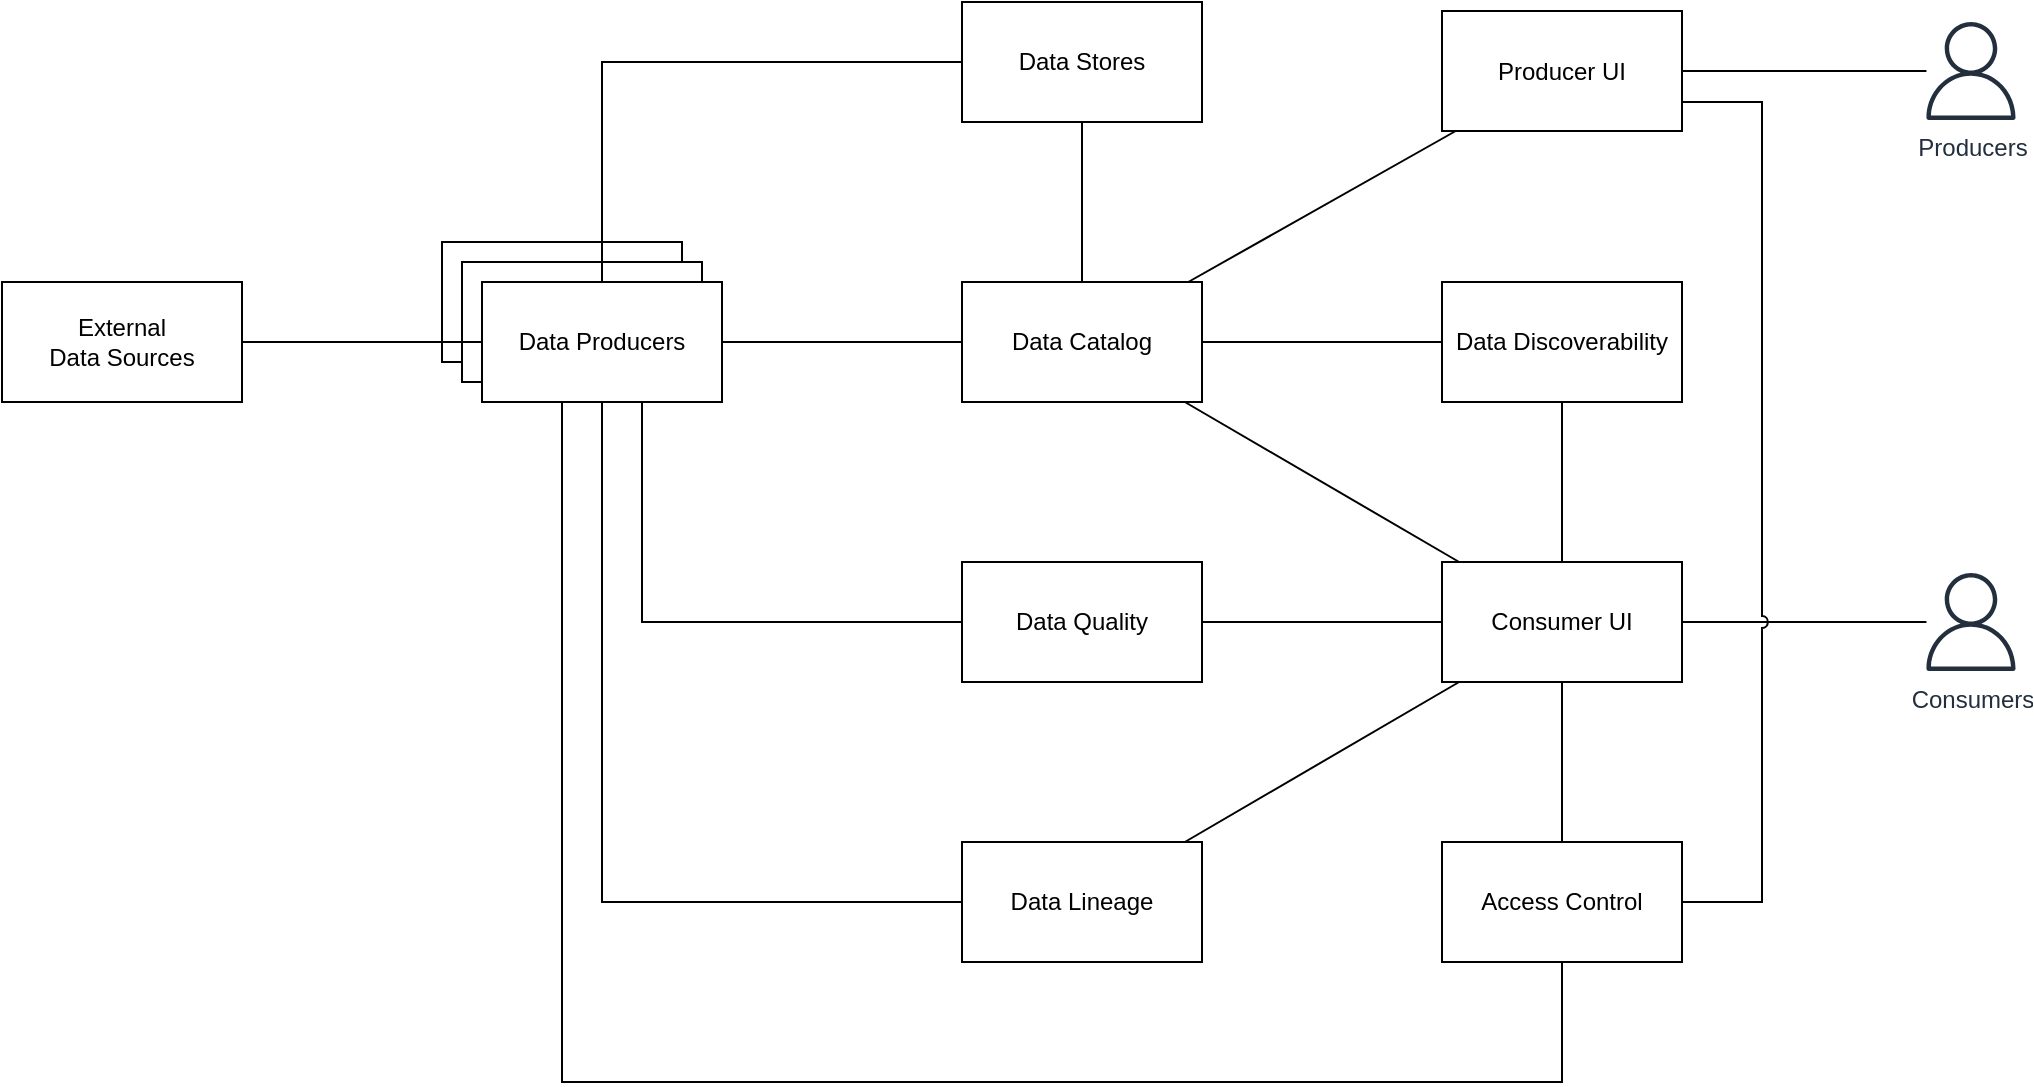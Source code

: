 <mxfile version="22.1.18" type="device" pages="4">
  <diagram name="conceptual" id="bdLx2JXkv08kS9B4quFy">
    <mxGraphModel dx="2744" dy="910" grid="1" gridSize="10" guides="1" tooltips="1" connect="1" arrows="1" fold="1" page="1" pageScale="1" pageWidth="1100" pageHeight="850" math="0" shadow="0">
      <root>
        <mxCell id="0" />
        <mxCell id="1" parent="0" />
        <mxCell id="5mEqQLxHZBrKdi8CqGOv-11" style="edgeStyle=orthogonalEdgeStyle;rounded=0;orthogonalLoop=1;jettySize=auto;html=1;endArrow=none;endFill=0;jumpStyle=arc;" parent="1" source="5mEqQLxHZBrKdi8CqGOv-1" target="5mEqQLxHZBrKdi8CqGOv-3" edge="1">
          <mxGeometry relative="1" as="geometry" />
        </mxCell>
        <mxCell id="5mEqQLxHZBrKdi8CqGOv-16" style="rounded=0;orthogonalLoop=1;jettySize=auto;html=1;endArrow=none;endFill=0;jumpStyle=arc;" parent="1" source="5mEqQLxHZBrKdi8CqGOv-1" target="5mEqQLxHZBrKdi8CqGOv-12" edge="1">
          <mxGeometry relative="1" as="geometry" />
        </mxCell>
        <mxCell id="5mEqQLxHZBrKdi8CqGOv-1" value="Data Catalog" style="rounded=0;whiteSpace=wrap;html=1;" parent="1" vertex="1">
          <mxGeometry x="280" y="160" width="120" height="60" as="geometry" />
        </mxCell>
        <mxCell id="5mEqQLxHZBrKdi8CqGOv-18" style="rounded=0;orthogonalLoop=1;jettySize=auto;html=1;endArrow=none;endFill=0;jumpStyle=arc;" parent="1" source="5mEqQLxHZBrKdi8CqGOv-2" target="5mEqQLxHZBrKdi8CqGOv-12" edge="1">
          <mxGeometry relative="1" as="geometry" />
        </mxCell>
        <mxCell id="5mEqQLxHZBrKdi8CqGOv-2" value="Data Lineage" style="rounded=0;whiteSpace=wrap;html=1;" parent="1" vertex="1">
          <mxGeometry x="280" y="440" width="120" height="60" as="geometry" />
        </mxCell>
        <mxCell id="5mEqQLxHZBrKdi8CqGOv-15" style="edgeStyle=orthogonalEdgeStyle;rounded=0;orthogonalLoop=1;jettySize=auto;html=1;endArrow=none;endFill=0;jumpStyle=arc;" parent="1" source="5mEqQLxHZBrKdi8CqGOv-3" target="5mEqQLxHZBrKdi8CqGOv-12" edge="1">
          <mxGeometry relative="1" as="geometry" />
        </mxCell>
        <mxCell id="5mEqQLxHZBrKdi8CqGOv-3" value="Data Discoverability" style="rounded=0;whiteSpace=wrap;html=1;" parent="1" vertex="1">
          <mxGeometry x="520" y="160" width="120" height="60" as="geometry" />
        </mxCell>
        <mxCell id="5mEqQLxHZBrKdi8CqGOv-5" style="edgeStyle=orthogonalEdgeStyle;rounded=0;orthogonalLoop=1;jettySize=auto;html=1;endArrow=none;endFill=0;jumpStyle=arc;" parent="1" source="5mEqQLxHZBrKdi8CqGOv-4" target="5mEqQLxHZBrKdi8CqGOv-1" edge="1">
          <mxGeometry relative="1" as="geometry" />
        </mxCell>
        <mxCell id="5mEqQLxHZBrKdi8CqGOv-4" value="Data Stores" style="rounded=0;whiteSpace=wrap;html=1;" parent="1" vertex="1">
          <mxGeometry x="280" y="20" width="120" height="60" as="geometry" />
        </mxCell>
        <mxCell id="5mEqQLxHZBrKdi8CqGOv-6" value="Data Producers" style="rounded=0;whiteSpace=wrap;html=1;" parent="1" vertex="1">
          <mxGeometry x="20" y="140" width="120" height="60" as="geometry" />
        </mxCell>
        <mxCell id="5mEqQLxHZBrKdi8CqGOv-7" value="Data Producers" style="rounded=0;whiteSpace=wrap;html=1;" parent="1" vertex="1">
          <mxGeometry x="30" y="150" width="120" height="60" as="geometry" />
        </mxCell>
        <mxCell id="5mEqQLxHZBrKdi8CqGOv-9" style="edgeStyle=orthogonalEdgeStyle;rounded=0;orthogonalLoop=1;jettySize=auto;html=1;endArrow=none;endFill=0;jumpStyle=arc;" parent="1" source="5mEqQLxHZBrKdi8CqGOv-8" target="5mEqQLxHZBrKdi8CqGOv-4" edge="1">
          <mxGeometry relative="1" as="geometry">
            <Array as="points">
              <mxPoint x="100" y="50" />
            </Array>
          </mxGeometry>
        </mxCell>
        <mxCell id="5mEqQLxHZBrKdi8CqGOv-10" style="edgeStyle=orthogonalEdgeStyle;rounded=0;orthogonalLoop=1;jettySize=auto;html=1;endArrow=none;endFill=0;jumpStyle=arc;" parent="1" target="5mEqQLxHZBrKdi8CqGOv-2" edge="1">
          <mxGeometry relative="1" as="geometry">
            <mxPoint x="100" y="220" as="sourcePoint" />
            <mxPoint x="290" y="470" as="targetPoint" />
            <Array as="points">
              <mxPoint x="100" y="470" />
            </Array>
          </mxGeometry>
        </mxCell>
        <mxCell id="5mEqQLxHZBrKdi8CqGOv-14" style="edgeStyle=orthogonalEdgeStyle;rounded=0;orthogonalLoop=1;jettySize=auto;html=1;endArrow=none;endFill=0;jumpStyle=arc;" parent="1" source="5mEqQLxHZBrKdi8CqGOv-8" target="5mEqQLxHZBrKdi8CqGOv-13" edge="1">
          <mxGeometry relative="1" as="geometry">
            <Array as="points">
              <mxPoint x="120" y="330" />
            </Array>
          </mxGeometry>
        </mxCell>
        <mxCell id="5mEqQLxHZBrKdi8CqGOv-21" style="edgeStyle=orthogonalEdgeStyle;rounded=0;orthogonalLoop=1;jettySize=auto;html=1;endArrow=none;endFill=0;jumpStyle=arc;" parent="1" source="5mEqQLxHZBrKdi8CqGOv-8" target="5mEqQLxHZBrKdi8CqGOv-1" edge="1">
          <mxGeometry relative="1" as="geometry" />
        </mxCell>
        <mxCell id="5mEqQLxHZBrKdi8CqGOv-26" style="edgeStyle=orthogonalEdgeStyle;rounded=0;orthogonalLoop=1;jettySize=auto;html=1;endArrow=none;endFill=0;jumpStyle=arc;" parent="1" source="5mEqQLxHZBrKdi8CqGOv-8" target="5mEqQLxHZBrKdi8CqGOv-24" edge="1">
          <mxGeometry relative="1" as="geometry">
            <Array as="points">
              <mxPoint x="80" y="560" />
              <mxPoint x="580" y="560" />
            </Array>
          </mxGeometry>
        </mxCell>
        <mxCell id="5mEqQLxHZBrKdi8CqGOv-8" value="Data Producers" style="rounded=0;whiteSpace=wrap;html=1;" parent="1" vertex="1">
          <mxGeometry x="40" y="160" width="120" height="60" as="geometry" />
        </mxCell>
        <mxCell id="5mEqQLxHZBrKdi8CqGOv-20" style="edgeStyle=orthogonalEdgeStyle;rounded=0;orthogonalLoop=1;jettySize=auto;html=1;endArrow=none;endFill=0;jumpStyle=arc;" parent="1" source="5mEqQLxHZBrKdi8CqGOv-12" target="5mEqQLxHZBrKdi8CqGOv-19" edge="1">
          <mxGeometry relative="1" as="geometry" />
        </mxCell>
        <mxCell id="5mEqQLxHZBrKdi8CqGOv-25" style="edgeStyle=orthogonalEdgeStyle;rounded=0;orthogonalLoop=1;jettySize=auto;html=1;endArrow=none;endFill=0;jumpStyle=arc;" parent="1" source="5mEqQLxHZBrKdi8CqGOv-12" target="5mEqQLxHZBrKdi8CqGOv-24" edge="1">
          <mxGeometry relative="1" as="geometry" />
        </mxCell>
        <mxCell id="5mEqQLxHZBrKdi8CqGOv-12" value="Consumer UI" style="rounded=0;whiteSpace=wrap;html=1;" parent="1" vertex="1">
          <mxGeometry x="520" y="300" width="120" height="60" as="geometry" />
        </mxCell>
        <mxCell id="5mEqQLxHZBrKdi8CqGOv-17" style="edgeStyle=orthogonalEdgeStyle;rounded=0;orthogonalLoop=1;jettySize=auto;html=1;endArrow=none;endFill=0;jumpStyle=arc;" parent="1" source="5mEqQLxHZBrKdi8CqGOv-13" target="5mEqQLxHZBrKdi8CqGOv-12" edge="1">
          <mxGeometry relative="1" as="geometry" />
        </mxCell>
        <mxCell id="5mEqQLxHZBrKdi8CqGOv-13" value="Data Quality" style="rounded=0;whiteSpace=wrap;html=1;" parent="1" vertex="1">
          <mxGeometry x="280" y="300" width="120" height="60" as="geometry" />
        </mxCell>
        <mxCell id="5mEqQLxHZBrKdi8CqGOv-19" value="Consumers" style="sketch=0;outlineConnect=0;fontColor=#232F3E;gradientColor=none;fillColor=#232F3D;strokeColor=none;dashed=0;verticalLabelPosition=bottom;verticalAlign=top;align=center;html=1;fontSize=12;fontStyle=0;aspect=fixed;pointerEvents=1;shape=mxgraph.aws4.user;" parent="1" vertex="1">
          <mxGeometry x="760" y="305.5" width="49" height="49" as="geometry" />
        </mxCell>
        <mxCell id="5mEqQLxHZBrKdi8CqGOv-23" style="edgeStyle=orthogonalEdgeStyle;rounded=0;orthogonalLoop=1;jettySize=auto;html=1;endArrow=none;endFill=0;jumpStyle=arc;" parent="1" source="5mEqQLxHZBrKdi8CqGOv-22" target="5mEqQLxHZBrKdi8CqGOv-8" edge="1">
          <mxGeometry relative="1" as="geometry" />
        </mxCell>
        <mxCell id="5mEqQLxHZBrKdi8CqGOv-22" value="External&lt;br&gt;Data Sources" style="rounded=0;whiteSpace=wrap;html=1;" parent="1" vertex="1">
          <mxGeometry x="-200" y="160" width="120" height="60" as="geometry" />
        </mxCell>
        <mxCell id="5mEqQLxHZBrKdi8CqGOv-24" value="Access Control" style="rounded=0;whiteSpace=wrap;html=1;" parent="1" vertex="1">
          <mxGeometry x="520" y="440" width="120" height="60" as="geometry" />
        </mxCell>
        <mxCell id="3aFgBXXJwkzfX0yqqTGz-4" style="edgeStyle=orthogonalEdgeStyle;rounded=0;orthogonalLoop=1;jettySize=auto;html=1;endArrow=none;endFill=0;jumpStyle=arc;" edge="1" parent="1" source="3aFgBXXJwkzfX0yqqTGz-1" target="3aFgBXXJwkzfX0yqqTGz-2">
          <mxGeometry relative="1" as="geometry" />
        </mxCell>
        <mxCell id="3aFgBXXJwkzfX0yqqTGz-5" style="rounded=0;orthogonalLoop=1;jettySize=auto;html=1;endArrow=none;endFill=0;jumpStyle=arc;" edge="1" parent="1" source="3aFgBXXJwkzfX0yqqTGz-1" target="5mEqQLxHZBrKdi8CqGOv-1">
          <mxGeometry relative="1" as="geometry" />
        </mxCell>
        <mxCell id="3aFgBXXJwkzfX0yqqTGz-6" style="edgeStyle=orthogonalEdgeStyle;rounded=0;orthogonalLoop=1;jettySize=auto;html=1;endArrow=none;endFill=0;jumpStyle=arc;" edge="1" parent="1" source="3aFgBXXJwkzfX0yqqTGz-1" target="5mEqQLxHZBrKdi8CqGOv-24">
          <mxGeometry relative="1" as="geometry">
            <Array as="points">
              <mxPoint x="680" y="70" />
              <mxPoint x="680" y="470" />
            </Array>
          </mxGeometry>
        </mxCell>
        <mxCell id="3aFgBXXJwkzfX0yqqTGz-1" value="Producer UI" style="rounded=0;whiteSpace=wrap;html=1;" vertex="1" parent="1">
          <mxGeometry x="520" y="24.5" width="120" height="60" as="geometry" />
        </mxCell>
        <mxCell id="3aFgBXXJwkzfX0yqqTGz-2" value="Producers" style="sketch=0;outlineConnect=0;fontColor=#232F3E;gradientColor=none;fillColor=#232F3D;strokeColor=none;dashed=0;verticalLabelPosition=bottom;verticalAlign=top;align=center;html=1;fontSize=12;fontStyle=0;aspect=fixed;pointerEvents=1;shape=mxgraph.aws4.user;" vertex="1" parent="1">
          <mxGeometry x="760" y="30" width="49" height="49" as="geometry" />
        </mxCell>
      </root>
    </mxGraphModel>
  </diagram>
  <diagram id="Dk6PBkD2Fl86uh45p-eW" name="producers">
    <mxGraphModel dx="3844" dy="1760" grid="1" gridSize="10" guides="1" tooltips="1" connect="1" arrows="1" fold="1" page="1" pageScale="1" pageWidth="1100" pageHeight="850" math="0" shadow="0">
      <root>
        <mxCell id="0" />
        <mxCell id="1" parent="0" />
        <mxCell id="JAz6FiytfdSlVg7nAps8-3" value="2.1. consume" style="edgeStyle=orthogonalEdgeStyle;rounded=0;orthogonalLoop=1;jettySize=auto;html=1;startArrow=classic;startFill=1;endArrow=none;endFill=0;" parent="1" source="JAz6FiytfdSlVg7nAps8-1" target="JAz6FiytfdSlVg7nAps8-2" edge="1">
          <mxGeometry x="-0.275" y="10" relative="1" as="geometry">
            <Array as="points">
              <mxPoint x="-850" y="-580" />
            </Array>
            <mxPoint as="offset" />
          </mxGeometry>
        </mxCell>
        <mxCell id="pPV7m6hTxjLwtLjUrxQA-2" value="1. obtain&lt;br&gt;credentials" style="edgeStyle=orthogonalEdgeStyle;rounded=0;orthogonalLoop=1;jettySize=auto;html=1;" parent="1" source="JAz6FiytfdSlVg7nAps8-1" target="pPV7m6hTxjLwtLjUrxQA-1" edge="1">
          <mxGeometry x="-0.047" y="20" relative="1" as="geometry">
            <mxPoint as="offset" />
            <Array as="points">
              <mxPoint x="-910" y="-680" />
            </Array>
          </mxGeometry>
        </mxCell>
        <mxCell id="pPV7m6hTxjLwtLjUrxQA-6" value="4. update" style="edgeStyle=orthogonalEdgeStyle;rounded=0;orthogonalLoop=1;jettySize=auto;html=1;" parent="1" source="JAz6FiytfdSlVg7nAps8-1" target="pPV7m6hTxjLwtLjUrxQA-5" edge="1">
          <mxGeometry x="-0.648" y="10" relative="1" as="geometry">
            <Array as="points" />
            <mxPoint as="offset" />
          </mxGeometry>
        </mxCell>
        <mxCell id="pPV7m6hTxjLwtLjUrxQA-8" value="5. publish" style="edgeStyle=orthogonalEdgeStyle;rounded=0;orthogonalLoop=1;jettySize=auto;html=1;" parent="1" source="JAz6FiytfdSlVg7nAps8-1" target="pPV7m6hTxjLwtLjUrxQA-7" edge="1">
          <mxGeometry x="-0.281" y="10" relative="1" as="geometry">
            <Array as="points">
              <mxPoint x="-870" y="-370" />
            </Array>
            <mxPoint as="offset" />
          </mxGeometry>
        </mxCell>
        <mxCell id="pPV7m6hTxjLwtLjUrxQA-10" value="6. publish" style="edgeStyle=orthogonalEdgeStyle;rounded=0;orthogonalLoop=1;jettySize=auto;html=1;" parent="1" source="JAz6FiytfdSlVg7nAps8-1" target="pPV7m6hTxjLwtLjUrxQA-9" edge="1">
          <mxGeometry x="-0.023" y="20" relative="1" as="geometry">
            <Array as="points">
              <mxPoint x="-890" y="-280" />
            </Array>
            <mxPoint as="offset" />
          </mxGeometry>
        </mxCell>
        <mxCell id="JAz6FiytfdSlVg7nAps8-1" value="Data Products" style="sketch=0;points=[[0,0,0],[0.25,0,0],[0.5,0,0],[0.75,0,0],[1,0,0],[0,1,0],[0.25,1,0],[0.5,1,0],[0.75,1,0],[1,1,0],[0,0.25,0],[0,0.5,0],[0,0.75,0],[1,0.25,0],[1,0.5,0],[1,0.75,0]];gradientDirection=north;outlineConnect=0;fontColor=#232F3E;gradientColor=none;fillColor=#1E262E;strokeColor=#ffffff;dashed=0;verticalLabelPosition=bottom;verticalAlign=top;align=center;html=1;fontSize=12;fontStyle=0;aspect=fixed;shape=mxgraph.aws4.resourceIcon;resIcon=mxgraph.aws4.general;" parent="1" vertex="1">
          <mxGeometry x="-920" y="-519" width="78" height="78" as="geometry" />
        </mxCell>
        <mxCell id="JAz6FiytfdSlVg7nAps8-5" value="3. produce" style="edgeStyle=orthogonalEdgeStyle;rounded=0;orthogonalLoop=1;jettySize=auto;html=1;startArrow=classic;startFill=1;endArrow=none;endFill=0;" parent="1" source="JAz6FiytfdSlVg7nAps8-2" target="JAz6FiytfdSlVg7nAps8-1" edge="1">
          <mxGeometry x="0.352" y="-10" relative="1" as="geometry">
            <Array as="points">
              <mxPoint x="-881" y="-600" />
            </Array>
            <mxPoint as="offset" />
          </mxGeometry>
        </mxCell>
        <mxCell id="JAz6FiytfdSlVg7nAps8-2" value="&amp;nbsp;Data Stores" style="fillColor=none;strokeColor=#5A6C86;dashed=1;verticalAlign=top;fontStyle=0;fontColor=#5A6C86;whiteSpace=wrap;html=1;align=left;" parent="1" vertex="1">
          <mxGeometry x="-660" y="-610" width="100" height="60" as="geometry" />
        </mxCell>
        <mxCell id="pPV7m6hTxjLwtLjUrxQA-1" value="&amp;nbsp;Access Control&amp;nbsp;" style="fillColor=none;strokeColor=#5A6C86;dashed=1;verticalAlign=top;fontStyle=0;fontColor=#5A6C86;whiteSpace=wrap;html=1;align=left;" parent="1" vertex="1">
          <mxGeometry x="-660" y="-710" width="100" height="60" as="geometry" />
        </mxCell>
        <mxCell id="pPV7m6hTxjLwtLjUrxQA-4" value="2.2. consume" style="edgeStyle=orthogonalEdgeStyle;rounded=0;orthogonalLoop=1;jettySize=auto;html=1;" parent="1" source="pPV7m6hTxjLwtLjUrxQA-3" target="JAz6FiytfdSlVg7nAps8-1" edge="1">
          <mxGeometry x="0.5" y="10" relative="1" as="geometry">
            <Array as="points">
              <mxPoint x="-1030" y="-480" />
              <mxPoint x="-1030" y="-480" />
            </Array>
            <mxPoint as="offset" />
          </mxGeometry>
        </mxCell>
        <mxCell id="pPV7m6hTxjLwtLjUrxQA-3" value="&amp;nbsp;External Data Sources" style="fillColor=none;strokeColor=#5A6C86;dashed=1;verticalAlign=top;fontStyle=0;fontColor=#5A6C86;whiteSpace=wrap;html=1;align=left;" parent="1" vertex="1">
          <mxGeometry x="-1180" y="-512.5" width="100" height="65" as="geometry" />
        </mxCell>
        <mxCell id="pPV7m6hTxjLwtLjUrxQA-5" value="&amp;nbsp;Data Catalog" style="fillColor=none;strokeColor=#5A6C86;dashed=1;verticalAlign=top;fontStyle=0;fontColor=#5A6C86;whiteSpace=wrap;html=1;align=left;" parent="1" vertex="1">
          <mxGeometry x="-660" y="-510" width="100" height="60" as="geometry" />
        </mxCell>
        <mxCell id="pPV7m6hTxjLwtLjUrxQA-7" value="&amp;nbsp;Data Quality" style="fillColor=none;strokeColor=#5A6C86;dashed=1;verticalAlign=top;fontStyle=0;fontColor=#5A6C86;whiteSpace=wrap;html=1;align=left;" parent="1" vertex="1">
          <mxGeometry x="-660" y="-405" width="100" height="60" as="geometry" />
        </mxCell>
        <mxCell id="pPV7m6hTxjLwtLjUrxQA-9" value="&amp;nbsp;Data Lineage" style="fillColor=none;strokeColor=#5A6C86;dashed=1;verticalAlign=top;fontStyle=0;fontColor=#5A6C86;whiteSpace=wrap;html=1;align=left;" parent="1" vertex="1">
          <mxGeometry x="-660" y="-310" width="100" height="60" as="geometry" />
        </mxCell>
        <mxCell id="6h8oD09IH9JjqXDH5Ktd-1" value="Data Producer AWS Account" style="points=[[0,0],[0.25,0],[0.5,0],[0.75,0],[1,0],[1,0.25],[1,0.5],[1,0.75],[1,1],[0.75,1],[0.5,1],[0.25,1],[0,1],[0,0.75],[0,0.5],[0,0.25]];outlineConnect=0;gradientColor=none;html=1;whiteSpace=wrap;fontSize=12;fontStyle=0;container=1;pointerEvents=0;collapsible=0;recursiveResize=0;shape=mxgraph.aws4.group;grIcon=mxgraph.aws4.group_aws_cloud_alt;strokeColor=#232F3E;fillColor=none;verticalAlign=top;align=left;spacingLeft=30;fontColor=#232F3E;dashed=0;" vertex="1" parent="1">
          <mxGeometry x="-990" y="-770" width="210" height="570" as="geometry" />
        </mxCell>
        <mxCell id="6h8oD09IH9JjqXDH5Ktd-2" value="SDF AWS Account" style="points=[[0,0],[0.25,0],[0.5,0],[0.75,0],[1,0],[1,0.25],[1,0.5],[1,0.75],[1,1],[0.75,1],[0.5,1],[0.25,1],[0,1],[0,0.75],[0,0.5],[0,0.25]];outlineConnect=0;gradientColor=none;html=1;whiteSpace=wrap;fontSize=12;fontStyle=0;container=1;pointerEvents=0;collapsible=0;recursiveResize=0;shape=mxgraph.aws4.group;grIcon=mxgraph.aws4.group_aws_cloud_alt;strokeColor=#232F3E;fillColor=none;verticalAlign=top;align=left;spacingLeft=30;fontColor=#232F3E;dashed=0;" vertex="1" parent="1">
          <mxGeometry x="-715" y="-770" width="210" height="570" as="geometry" />
        </mxCell>
        <mxCell id="6h8oD09IH9JjqXDH5Ktd-3" style="edgeStyle=orthogonalEdgeStyle;rounded=0;orthogonalLoop=1;jettySize=auto;html=1;exitX=0.5;exitY=1;exitDx=0;exitDy=0;" edge="1" parent="1" source="6h8oD09IH9JjqXDH5Ktd-2" target="6h8oD09IH9JjqXDH5Ktd-2">
          <mxGeometry relative="1" as="geometry" />
        </mxCell>
      </root>
    </mxGraphModel>
  </diagram>
  <diagram id="7YnhRJKG2H5OpXjdk3Y2" name="data stores">
    <mxGraphModel dx="2744" dy="1760" grid="1" gridSize="10" guides="1" tooltips="1" connect="1" arrows="1" fold="1" page="1" pageScale="1" pageWidth="1100" pageHeight="850" math="0" shadow="0">
      <root>
        <mxCell id="0" />
        <mxCell id="1" parent="0" />
        <mxCell id="sV8y1FDS-mPD8P-ySjWG-1" value="&amp;nbsp;Data Producers" style="fillColor=none;strokeColor=#5A6C86;dashed=1;verticalAlign=top;fontStyle=0;fontColor=#5A6C86;whiteSpace=wrap;html=1;align=left;" parent="1" vertex="1">
          <mxGeometry x="-1040" y="-590" width="100" height="90" as="geometry" />
        </mxCell>
        <mxCell id="DXaMgDG0W9RpTqXQcrhz-8" value="1.1. consume" style="edgeStyle=orthogonalEdgeStyle;rounded=0;orthogonalLoop=1;jettySize=auto;html=1;startArrow=classic;startFill=1;endArrow=none;endFill=0;entryX=-0.005;entryY=0.32;entryDx=0;entryDy=0;entryPerimeter=0;" parent="1" source="sV8y1FDS-mPD8P-ySjWG-1" target="MRL73KfLJPaS2MSkDeHP-2" edge="1">
          <mxGeometry x="0.125" y="10" relative="1" as="geometry">
            <mxPoint x="-962" y="-560" as="sourcePoint" />
            <Array as="points">
              <mxPoint x="-850" y="-559" />
              <mxPoint x="-850" y="-559" />
            </Array>
            <mxPoint as="offset" />
            <mxPoint x="-780" y="-560" as="targetPoint" />
          </mxGeometry>
        </mxCell>
        <mxCell id="DXaMgDG0W9RpTqXQcrhz-9" value="1.2. produce" style="edgeStyle=orthogonalEdgeStyle;rounded=0;orthogonalLoop=1;jettySize=auto;html=1;entryX=0;entryY=0.365;entryDx=0;entryDy=0;entryPerimeter=0;" parent="1" source="sV8y1FDS-mPD8P-ySjWG-1" target="MRL73KfLJPaS2MSkDeHP-2" edge="1">
          <mxGeometry x="0.125" y="10" relative="1" as="geometry">
            <mxPoint x="-962" y="-540" as="sourcePoint" />
            <mxPoint x="-780" y="-530" as="targetPoint" />
            <Array as="points">
              <mxPoint x="-860" y="-530" />
            </Array>
            <mxPoint as="offset" />
          </mxGeometry>
        </mxCell>
        <mxCell id="DXaMgDG0W9RpTqXQcrhz-17" value="2. completion events" style="edgeStyle=orthogonalEdgeStyle;rounded=0;orthogonalLoop=1;jettySize=auto;html=1;exitX=0.406;exitY=0.005;exitDx=0;exitDy=0;exitPerimeter=0;" parent="1" source="sV8y1FDS-mPD8P-ySjWG-1" edge="1">
          <mxGeometry x="-0.927" relative="1" as="geometry">
            <mxPoint x="-1001" y="-589" as="sourcePoint" />
            <Array as="points">
              <mxPoint x="-999" y="-669" />
              <mxPoint x="-1000" y="-800" />
              <mxPoint x="-481" y="-800" />
            </Array>
            <mxPoint as="offset" />
            <mxPoint x="-481" y="-680" as="targetPoint" />
          </mxGeometry>
        </mxCell>
        <mxCell id="WfhExmalz7Y9LGKOJ5S1-1" value="Data Producer AWS Account" style="points=[[0,0],[0.25,0],[0.5,0],[0.75,0],[1,0],[1,0.25],[1,0.5],[1,0.75],[1,1],[0.75,1],[0.5,1],[0.25,1],[0,1],[0,0.75],[0,0.5],[0,0.25]];outlineConnect=0;gradientColor=none;html=1;whiteSpace=wrap;fontSize=12;fontStyle=0;container=1;pointerEvents=0;collapsible=0;recursiveResize=0;shape=mxgraph.aws4.group;grIcon=mxgraph.aws4.group_aws_cloud_alt;strokeColor=#232F3E;fillColor=none;verticalAlign=top;align=left;spacingLeft=30;fontColor=#232F3E;dashed=0;" vertex="1" parent="1">
          <mxGeometry x="-1080" y="-850" width="210" height="770" as="geometry" />
        </mxCell>
        <mxCell id="MRL73KfLJPaS2MSkDeHP-1" value="SDF AWS Account" style="points=[[0,0],[0.25,0],[0.5,0],[0.75,0],[1,0],[1,0.25],[1,0.5],[1,0.75],[1,1],[0.75,1],[0.5,1],[0.25,1],[0,1],[0,0.75],[0,0.5],[0,0.25]];outlineConnect=0;gradientColor=none;html=1;whiteSpace=wrap;fontSize=12;fontStyle=0;container=1;pointerEvents=0;collapsible=0;recursiveResize=0;shape=mxgraph.aws4.group;grIcon=mxgraph.aws4.group_aws_cloud_alt;strokeColor=#232F3E;fillColor=none;verticalAlign=top;align=left;spacingLeft=30;fontColor=#232F3E;dashed=0;" vertex="1" parent="1">
          <mxGeometry x="-790" y="-850" width="400" height="770" as="geometry" />
        </mxCell>
        <mxCell id="MRL73KfLJPaS2MSkDeHP-2" value="&amp;nbsp;Data Stores" style="fillColor=none;strokeColor=#5A6C86;dashed=1;verticalAlign=top;fontStyle=0;fontColor=#5A6C86;whiteSpace=wrap;html=1;align=left;" vertex="1" parent="MRL73KfLJPaS2MSkDeHP-1">
          <mxGeometry x="46" y="80" width="160" height="660" as="geometry" />
        </mxCell>
        <mxCell id="WfhExmalz7Y9LGKOJ5S1-4" value="Amazon&lt;br&gt;Redshift" style="sketch=0;points=[[0,0,0],[0.25,0,0],[0.5,0,0],[0.75,0,0],[1,0,0],[0,1,0],[0.25,1,0],[0.5,1,0],[0.75,1,0],[1,1,0],[0,0.25,0],[0,0.5,0],[0,0.75,0],[1,0.25,0],[1,0.5,0],[1,0.75,0]];outlineConnect=0;fontColor=#232F3E;fillColor=#8C4FFF;strokeColor=#ffffff;dashed=0;verticalLabelPosition=bottom;verticalAlign=top;align=center;html=1;fontSize=12;fontStyle=0;aspect=fixed;shape=mxgraph.aws4.resourceIcon;resIcon=mxgraph.aws4.redshift;" vertex="1" parent="MRL73KfLJPaS2MSkDeHP-1">
          <mxGeometry x="87" y="310" width="78" height="78" as="geometry" />
        </mxCell>
        <mxCell id="WfhExmalz7Y9LGKOJ5S1-5" value="Amazon&lt;br&gt;RDS" style="sketch=0;points=[[0,0,0],[0.25,0,0],[0.5,0,0],[0.75,0,0],[1,0,0],[0,1,0],[0.25,1,0],[0.5,1,0],[0.75,1,0],[1,1,0],[0,0.25,0],[0,0.5,0],[0,0.75,0],[1,0.25,0],[1,0.5,0],[1,0.75,0]];outlineConnect=0;fontColor=#232F3E;fillColor=#C925D1;strokeColor=#ffffff;dashed=0;verticalLabelPosition=bottom;verticalAlign=top;align=center;html=1;fontSize=12;fontStyle=0;aspect=fixed;shape=mxgraph.aws4.resourceIcon;resIcon=mxgraph.aws4.rds;" vertex="1" parent="MRL73KfLJPaS2MSkDeHP-1">
          <mxGeometry x="87" y="450" width="78" height="78" as="geometry" />
        </mxCell>
        <mxCell id="WfhExmalz7Y9LGKOJ5S1-6" value="Amazon&lt;br&gt;DynamoDb" style="sketch=0;points=[[0,0,0],[0.25,0,0],[0.5,0,0],[0.75,0,0],[1,0,0],[0,1,0],[0.25,1,0],[0.5,1,0],[0.75,1,0],[1,1,0],[0,0.25,0],[0,0.5,0],[0,0.75,0],[1,0.25,0],[1,0.5,0],[1,0.75,0]];outlineConnect=0;fontColor=#232F3E;fillColor=#C925D1;strokeColor=#ffffff;dashed=0;verticalLabelPosition=bottom;verticalAlign=top;align=center;html=1;fontSize=12;fontStyle=0;aspect=fixed;shape=mxgraph.aws4.resourceIcon;resIcon=mxgraph.aws4.dynamodb;" vertex="1" parent="MRL73KfLJPaS2MSkDeHP-1">
          <mxGeometry x="87" y="590" width="78" height="78" as="geometry" />
        </mxCell>
        <mxCell id="WfhExmalz7Y9LGKOJ5S1-7" value="Amazon&lt;br&gt;S3" style="sketch=0;points=[[0,0,0],[0.25,0,0],[0.5,0,0],[0.75,0,0],[1,0,0],[0,1,0],[0.25,1,0],[0.5,1,0],[0.75,1,0],[1,1,0],[0,0.25,0],[0,0.5,0],[0,0.75,0],[1,0.25,0],[1,0.5,0],[1,0.75,0]];outlineConnect=0;fontColor=#232F3E;fillColor=#7AA116;strokeColor=#ffffff;dashed=0;verticalLabelPosition=bottom;verticalAlign=top;align=center;html=1;fontSize=12;fontStyle=0;aspect=fixed;shape=mxgraph.aws4.resourceIcon;resIcon=mxgraph.aws4.s3;" vertex="1" parent="MRL73KfLJPaS2MSkDeHP-1">
          <mxGeometry x="87" y="170" width="78" height="78" as="geometry" />
        </mxCell>
        <mxCell id="WfhExmalz7Y9LGKOJ5S1-8" value="2. completion events" style="edgeStyle=orthogonalEdgeStyle;rounded=0;orthogonalLoop=1;jettySize=auto;html=1;startArrow=classic;startFill=1;endArrow=none;endFill=0;" edge="1" parent="MRL73KfLJPaS2MSkDeHP-1" source="WfhExmalz7Y9LGKOJ5S1-9" target="WfhExmalz7Y9LGKOJ5S1-7">
          <mxGeometry x="0.127" y="-19" relative="1" as="geometry">
            <mxPoint as="offset" />
          </mxGeometry>
        </mxCell>
        <mxCell id="WfhExmalz7Y9LGKOJ5S1-9" value="Amazon&lt;br&gt;EventBridge" style="sketch=0;points=[[0,0,0],[0.25,0,0],[0.5,0,0],[0.75,0,0],[1,0,0],[0,1,0],[0.25,1,0],[0.5,1,0],[0.75,1,0],[1,1,0],[0,0.25,0],[0,0.5,0],[0,0.75,0],[1,0.25,0],[1,0.5,0],[1,0.75,0]];outlineConnect=0;fontColor=#232F3E;fillColor=#E7157B;strokeColor=#ffffff;dashed=0;verticalLabelPosition=bottom;verticalAlign=top;align=center;html=1;fontSize=12;fontStyle=0;aspect=fixed;shape=mxgraph.aws4.resourceIcon;resIcon=mxgraph.aws4.eventbridge;" vertex="1" parent="MRL73KfLJPaS2MSkDeHP-1">
          <mxGeometry x="286" y="170" width="78" height="78" as="geometry" />
        </mxCell>
        <mxCell id="WfhExmalz7Y9LGKOJ5S1-10" value="2. complettion events" style="edgeStyle=orthogonalEdgeStyle;rounded=0;orthogonalLoop=1;jettySize=auto;html=1;" edge="1" parent="MRL73KfLJPaS2MSkDeHP-1" source="WfhExmalz7Y9LGKOJ5S1-4" target="WfhExmalz7Y9LGKOJ5S1-9">
          <mxGeometry x="-0.562" y="19" relative="1" as="geometry">
            <Array as="points">
              <mxPoint x="326" y="349" />
            </Array>
            <mxPoint as="offset" />
          </mxGeometry>
        </mxCell>
      </root>
    </mxGraphModel>
  </diagram>
  <diagram id="FSAiwoQAAgvVgsdoJe3C" name="catalog">
    <mxGraphModel dx="2744" dy="1760" grid="1" gridSize="10" guides="1" tooltips="1" connect="1" arrows="1" fold="1" page="1" pageScale="1" pageWidth="1100" pageHeight="850" math="0" shadow="0">
      <root>
        <mxCell id="0" />
        <mxCell id="1" parent="0" />
        <mxCell id="6Gwo3R0m3KVYFX8MA8DT-3" value="4. imports" style="edgeStyle=orthogonalEdgeStyle;rounded=0;orthogonalLoop=1;jettySize=auto;html=1;" edge="1" parent="1" source="uXFnmU4obD2Urvxa8qfT-4" target="4SkeucJqfWYVToXLk232-5">
          <mxGeometry x="-0.877" y="15" relative="1" as="geometry">
            <Array as="points">
              <mxPoint x="180" y="-35" />
            </Array>
            <mxPoint as="offset" />
          </mxGeometry>
        </mxCell>
        <mxCell id="S0oxVMoBzNu8I96My73Q-2" value="2.3. completion&lt;br&gt;events" style="edgeStyle=orthogonalEdgeStyle;rounded=0;orthogonalLoop=1;jettySize=auto;html=1;" edge="1" parent="1" source="uXFnmU4obD2Urvxa8qfT-1" target="S0oxVMoBzNu8I96My73Q-1">
          <mxGeometry relative="1" as="geometry" />
        </mxCell>
        <mxCell id="uXFnmU4obD2Urvxa8qfT-1" value="&amp;nbsp;Data Stores" style="fillColor=none;strokeColor=#5A6C86;dashed=1;verticalAlign=top;fontStyle=0;fontColor=#5A6C86;whiteSpace=wrap;html=1;align=left;" vertex="1" parent="1">
          <mxGeometry x="-570" y="-440" width="100" height="100" as="geometry" />
        </mxCell>
        <mxCell id="S0oxVMoBzNu8I96My73Q-5" value="3.4. crawls" style="edgeStyle=orthogonalEdgeStyle;rounded=0;orthogonalLoop=1;jettySize=auto;html=1;" edge="1" parent="1" source="S0oxVMoBzNu8I96My73Q-3" target="uXFnmU4obD2Urvxa8qfT-1">
          <mxGeometry x="-0.649" relative="1" as="geometry">
            <Array as="points">
              <mxPoint x="-31" y="-480" />
              <mxPoint x="-510" y="-480" />
            </Array>
            <mxPoint as="offset" />
          </mxGeometry>
        </mxCell>
        <mxCell id="41mr032aBYkz0Gp1hhgW-6" value="3.3. retrieve credentials" style="edgeStyle=orthogonalEdgeStyle;rounded=0;orthogonalLoop=1;jettySize=auto;html=1;" edge="1" parent="1" source="S0oxVMoBzNu8I96My73Q-3" target="PeOlyhXK3bLlOopTgPjd-2">
          <mxGeometry x="-0.664" y="-10" relative="1" as="geometry">
            <Array as="points">
              <mxPoint x="-31" y="-290" />
              <mxPoint x="-680" y="-290" />
            </Array>
            <mxPoint as="offset" />
          </mxGeometry>
        </mxCell>
        <mxCell id="PeOlyhXK3bLlOopTgPjd-2" value="AWS Secrets Manager&lt;br&gt;&lt;i&gt;(data store credentials)&lt;/i&gt;" style="sketch=0;points=[[0,0,0],[0.25,0,0],[0.5,0,0],[0.75,0,0],[1,0,0],[0,1,0],[0.25,1,0],[0.5,1,0],[0.75,1,0],[1,1,0],[0,0.25,0],[0,0.5,0],[0,0.75,0],[1,0.25,0],[1,0.5,0],[1,0.75,0]];outlineConnect=0;fontColor=#232F3E;fillColor=#DD344C;strokeColor=#ffffff;dashed=0;verticalLabelPosition=bottom;verticalAlign=top;align=center;html=1;fontSize=12;fontStyle=0;aspect=fixed;shape=mxgraph.aws4.resourceIcon;resIcon=mxgraph.aws4.secrets_manager;" vertex="1" parent="1">
          <mxGeometry x="-730" y="-431" width="78" height="78" as="geometry" />
        </mxCell>
        <mxCell id="6Gwo3R0m3KVYFX8MA8DT-1" value="Data Producer AWS Account" style="points=[[0,0],[0.25,0],[0.5,0],[0.75,0],[1,0],[1,0.25],[1,0.5],[1,0.75],[1,1],[0.75,1],[0.5,1],[0.25,1],[0,1],[0,0.75],[0,0.5],[0,0.25]];outlineConnect=0;gradientColor=none;html=1;whiteSpace=wrap;fontSize=12;fontStyle=0;container=1;pointerEvents=0;collapsible=0;recursiveResize=0;shape=mxgraph.aws4.group;grIcon=mxgraph.aws4.group_aws_cloud_alt;strokeColor=#232F3E;fillColor=none;verticalAlign=top;align=left;spacingLeft=30;fontColor=#232F3E;dashed=0;" vertex="1" parent="1">
          <mxGeometry x="-800" y="-520" width="1040" height="270" as="geometry" />
        </mxCell>
        <mxCell id="4SkeucJqfWYVToXLk232-5" value="AWS Glue&lt;br&gt;Data Catalog" style="sketch=0;outlineConnect=0;fontColor=#232F3E;gradientColor=none;fillColor=#8C4FFF;strokeColor=none;dashed=0;verticalLabelPosition=bottom;verticalAlign=top;align=center;html=1;fontSize=12;fontStyle=0;aspect=fixed;pointerEvents=1;shape=mxgraph.aws4.glue_data_catalog;" vertex="1" parent="6Gwo3R0m3KVYFX8MA8DT-1">
          <mxGeometry x="930" y="91" width="72" height="78" as="geometry" />
        </mxCell>
        <mxCell id="S0oxVMoBzNu8I96My73Q-1" value="Amazon&lt;br&gt;EventBridge" style="sketch=0;points=[[0,0,0],[0.25,0,0],[0.5,0,0],[0.75,0,0],[1,0,0],[0,1,0],[0.25,1,0],[0.5,1,0],[0.75,1,0],[1,1,0],[0,0.25,0],[0,0.5,0],[0,0.75,0],[1,0.25,0],[1,0.5,0],[1,0.75,0]];outlineConnect=0;fontColor=#232F3E;fillColor=#E7157B;strokeColor=#ffffff;dashed=0;verticalLabelPosition=bottom;verticalAlign=top;align=center;html=1;fontSize=12;fontStyle=0;aspect=fixed;shape=mxgraph.aws4.resourceIcon;resIcon=mxgraph.aws4.eventbridge;" vertex="1" parent="6Gwo3R0m3KVYFX8MA8DT-1">
          <mxGeometry x="430" y="92" width="78" height="78" as="geometry" />
        </mxCell>
        <mxCell id="S0oxVMoBzNu8I96My73Q-6" value="3.5. updates" style="edgeStyle=orthogonalEdgeStyle;rounded=0;orthogonalLoop=1;jettySize=auto;html=1;" edge="1" parent="6Gwo3R0m3KVYFX8MA8DT-1" source="S0oxVMoBzNu8I96My73Q-3" target="4SkeucJqfWYVToXLk232-5">
          <mxGeometry x="-0.007" relative="1" as="geometry">
            <mxPoint as="offset" />
          </mxGeometry>
        </mxCell>
        <mxCell id="S0oxVMoBzNu8I96My73Q-3" value="AWS Glue&lt;br&gt;Crawler" style="sketch=0;outlineConnect=0;fontColor=#232F3E;gradientColor=none;fillColor=#8C4FFF;strokeColor=none;dashed=0;verticalLabelPosition=bottom;verticalAlign=top;align=center;html=1;fontSize=12;fontStyle=0;aspect=fixed;pointerEvents=1;shape=mxgraph.aws4.glue_crawlers;" vertex="1" parent="6Gwo3R0m3KVYFX8MA8DT-1">
          <mxGeometry x="760" y="91" width="78" height="78" as="geometry" />
        </mxCell>
        <mxCell id="PeOlyhXK3bLlOopTgPjd-5" value="3.2. invokes" style="edgeStyle=orthogonalEdgeStyle;rounded=0;orthogonalLoop=1;jettySize=auto;html=1;" edge="1" parent="6Gwo3R0m3KVYFX8MA8DT-1" source="PeOlyhXK3bLlOopTgPjd-4" target="S0oxVMoBzNu8I96My73Q-3">
          <mxGeometry relative="1" as="geometry">
            <mxPoint as="offset" />
          </mxGeometry>
        </mxCell>
        <mxCell id="PeOlyhXK3bLlOopTgPjd-4" value="AWS Glue&lt;br&gt;Workflow" style="sketch=0;points=[[0,0,0],[0.25,0,0],[0.5,0,0],[0.75,0,0],[1,0,0],[0,1,0],[0.25,1,0],[0.5,1,0],[0.75,1,0],[1,1,0],[0,0.25,0],[0,0.5,0],[0,0.75,0],[1,0.25,0],[1,0.5,0],[1,0.75,0]];outlineConnect=0;fontColor=#232F3E;fillColor=#8C4FFF;strokeColor=#ffffff;dashed=0;verticalLabelPosition=bottom;verticalAlign=top;align=center;html=1;fontSize=12;fontStyle=0;aspect=fixed;shape=mxgraph.aws4.resourceIcon;resIcon=mxgraph.aws4.glue;" vertex="1" parent="6Gwo3R0m3KVYFX8MA8DT-1">
          <mxGeometry x="590" y="92" width="78" height="78" as="geometry" />
        </mxCell>
        <mxCell id="S0oxVMoBzNu8I96My73Q-4" value="3.1. invokes" style="edgeStyle=orthogonalEdgeStyle;rounded=0;orthogonalLoop=1;jettySize=auto;html=1;" edge="1" parent="6Gwo3R0m3KVYFX8MA8DT-1" source="S0oxVMoBzNu8I96My73Q-1" target="PeOlyhXK3bLlOopTgPjd-4">
          <mxGeometry relative="1" as="geometry">
            <mxPoint x="600" y="131" as="targetPoint" />
            <mxPoint as="offset" />
          </mxGeometry>
        </mxCell>
        <mxCell id="6Gwo3R0m3KVYFX8MA8DT-2" value="SDF AWS Account" style="points=[[0,0],[0.25,0],[0.5,0],[0.75,0],[1,0],[1,0.25],[1,0.5],[1,0.75],[1,1],[0.75,1],[0.5,1],[0.25,1],[0,1],[0,0.75],[0,0.5],[0,0.25]];outlineConnect=0;gradientColor=none;html=1;whiteSpace=wrap;fontSize=12;fontStyle=0;container=1;pointerEvents=0;collapsible=0;recursiveResize=0;shape=mxgraph.aws4.group;grIcon=mxgraph.aws4.group_aws_cloud_alt;strokeColor=#232F3E;fillColor=none;verticalAlign=top;align=left;spacingLeft=30;fontColor=#232F3E;dashed=0;" vertex="1" parent="1">
          <mxGeometry x="-800" y="-200" width="1040" height="310" as="geometry" />
        </mxCell>
        <mxCell id="uXFnmU4obD2Urvxa8qfT-4" value="" style="fillColor=none;strokeColor=#5A6C86;dashed=1;verticalAlign=top;fontStyle=0;fontColor=#5A6C86;whiteSpace=wrap;html=1;" vertex="1" parent="6Gwo3R0m3KVYFX8MA8DT-2">
          <mxGeometry x="270" y="50" width="290" height="230" as="geometry" />
        </mxCell>
        <mxCell id="4SkeucJqfWYVToXLk232-1" value="AWS DataZone" style="sketch=0;points=[[0,0,0],[0.25,0,0],[0.5,0,0],[0.75,0,0],[1,0,0],[0,1,0],[0.25,1,0],[0.5,1,0],[0.75,1,0],[1,1,0],[0,0.25,0],[0,0.5,0],[0,0.75,0],[1,0.25,0],[1,0.5,0],[1,0.75,0]];outlineConnect=0;fontColor=#232F3E;fillColor=#8C4FFF;strokeColor=#ffffff;dashed=0;verticalLabelPosition=bottom;verticalAlign=top;align=center;html=1;fontSize=12;fontStyle=0;aspect=fixed;shape=mxgraph.aws4.resourceIcon;resIcon=mxgraph.aws4.datazone;" vertex="1" parent="6Gwo3R0m3KVYFX8MA8DT-2">
          <mxGeometry x="270" y="50" width="60" height="60" as="geometry" />
        </mxCell>
        <mxCell id="4SkeucJqfWYVToXLk232-2" value="Business Catalog" style="sketch=0;outlineConnect=0;fontColor=#232F3E;gradientColor=none;fillColor=#8C4FFF;strokeColor=none;dashed=0;verticalLabelPosition=bottom;verticalAlign=top;align=center;html=1;fontSize=12;fontStyle=0;aspect=fixed;pointerEvents=1;shape=mxgraph.aws4.datazone_business_data_catalog;" vertex="1" parent="6Gwo3R0m3KVYFX8MA8DT-2">
          <mxGeometry x="310" y="150" width="71" height="78" as="geometry" />
        </mxCell>
        <mxCell id="4SkeucJqfWYVToXLk232-4" value="Data Projects" style="sketch=0;outlineConnect=0;fontColor=#232F3E;gradientColor=none;fillColor=#8C4FFF;strokeColor=none;dashed=0;verticalLabelPosition=bottom;verticalAlign=top;align=center;html=1;fontSize=12;fontStyle=0;aspect=fixed;pointerEvents=1;shape=mxgraph.aws4.datazone_data_projects;" vertex="1" parent="6Gwo3R0m3KVYFX8MA8DT-2">
          <mxGeometry x="440" y="150" width="78" height="78" as="geometry" />
        </mxCell>
        <mxCell id="ajKniDUpmoyZVTgsi-Vn-1" value="&amp;nbsp;Producer UI" style="fillColor=none;strokeColor=#5A6C86;dashed=1;verticalAlign=top;fontStyle=0;fontColor=#5A6C86;whiteSpace=wrap;html=1;align=left;" vertex="1" parent="6Gwo3R0m3KVYFX8MA8DT-2">
          <mxGeometry x="59" y="110" width="100" height="90" as="geometry" />
        </mxCell>
        <mxCell id="ajKniDUpmoyZVTgsi-Vn-2" value="1.3. registers&lt;br&gt;data source" style="edgeStyle=orthogonalEdgeStyle;rounded=0;orthogonalLoop=1;jettySize=auto;html=1;entryX=0.003;entryY=0.474;entryDx=0;entryDy=0;entryPerimeter=0;" edge="1" parent="6Gwo3R0m3KVYFX8MA8DT-2" source="ajKniDUpmoyZVTgsi-Vn-1" target="uXFnmU4obD2Urvxa8qfT-4">
          <mxGeometry x="0.001" relative="1" as="geometry">
            <Array as="points">
              <mxPoint x="220" y="159" />
              <mxPoint x="220" y="159" />
            </Array>
            <mxPoint as="offset" />
          </mxGeometry>
        </mxCell>
        <mxCell id="41mr032aBYkz0Gp1hhgW-2" value="1.1. configures&lt;br&gt;credentials" style="edgeStyle=orthogonalEdgeStyle;rounded=0;orthogonalLoop=1;jettySize=auto;html=1;" edge="1" parent="1" source="ajKniDUpmoyZVTgsi-Vn-1" target="PeOlyhXK3bLlOopTgPjd-2">
          <mxGeometry x="-0.772" relative="1" as="geometry">
            <Array as="points">
              <mxPoint x="-700" y="-230" />
              <mxPoint x="-700" y="-230" />
            </Array>
            <mxPoint as="offset" />
          </mxGeometry>
        </mxCell>
        <mxCell id="41mr032aBYkz0Gp1hhgW-3" value="2.1. updates&lt;br&gt;data store" style="edgeStyle=orthogonalEdgeStyle;rounded=0;orthogonalLoop=1;jettySize=auto;html=1;" edge="1" parent="1" source="41mr032aBYkz0Gp1hhgW-1" target="uXFnmU4obD2Urvxa8qfT-1">
          <mxGeometry x="-0.889" relative="1" as="geometry">
            <Array as="points">
              <mxPoint x="-1000" y="-480" />
              <mxPoint x="-530" y="-480" />
            </Array>
            <mxPoint as="offset" />
          </mxGeometry>
        </mxCell>
        <mxCell id="41mr032aBYkz0Gp1hhgW-4" style="edgeStyle=orthogonalEdgeStyle;rounded=0;orthogonalLoop=1;jettySize=auto;html=1;jumpStyle=arc;" edge="1" parent="1" source="41mr032aBYkz0Gp1hhgW-1" target="S0oxVMoBzNu8I96My73Q-1">
          <mxGeometry relative="1" as="geometry">
            <Array as="points">
              <mxPoint x="-351" y="-220" />
            </Array>
          </mxGeometry>
        </mxCell>
        <mxCell id="41mr032aBYkz0Gp1hhgW-5" value="2.2. completion&lt;br&gt;events" style="edgeLabel;html=1;align=center;verticalAlign=middle;resizable=0;points=[];" vertex="1" connectable="0" parent="41mr032aBYkz0Gp1hhgW-4">
          <mxGeometry x="-0.895" relative="1" as="geometry">
            <mxPoint x="22" as="offset" />
          </mxGeometry>
        </mxCell>
        <mxCell id="41mr032aBYkz0Gp1hhgW-1" value="&amp;nbsp;Data Producers" style="fillColor=none;strokeColor=#5A6C86;dashed=1;verticalAlign=top;fontStyle=0;fontColor=#5A6C86;whiteSpace=wrap;html=1;align=left;" vertex="1" parent="1">
          <mxGeometry x="-1040" y="-270" width="100" height="90" as="geometry" />
        </mxCell>
        <mxCell id="YNWqZxCN-waiVmn9ZMZa-1" value="1.2. registers table" style="edgeStyle=orthogonalEdgeStyle;rounded=0;orthogonalLoop=1;jettySize=auto;html=1;" edge="1" parent="1" source="ajKniDUpmoyZVTgsi-Vn-1" target="4SkeucJqfWYVToXLk232-5">
          <mxGeometry x="-0.729" y="10" relative="1" as="geometry">
            <Array as="points">
              <mxPoint x="-680" y="-170" />
              <mxPoint x="166" y="-170" />
            </Array>
            <mxPoint as="offset" />
          </mxGeometry>
        </mxCell>
      </root>
    </mxGraphModel>
  </diagram>
</mxfile>
